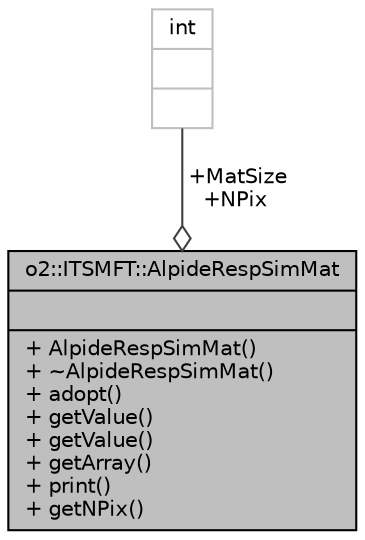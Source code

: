 digraph "o2::ITSMFT::AlpideRespSimMat"
{
 // INTERACTIVE_SVG=YES
  bgcolor="transparent";
  edge [fontname="Helvetica",fontsize="10",labelfontname="Helvetica",labelfontsize="10"];
  node [fontname="Helvetica",fontsize="10",shape=record];
  Node1 [label="{o2::ITSMFT::AlpideRespSimMat\n||+ AlpideRespSimMat()\l+ ~AlpideRespSimMat()\l+ adopt()\l+ getValue()\l+ getValue()\l+ getArray()\l+ print()\l+ getNPix()\l}",height=0.2,width=0.4,color="black", fillcolor="grey75", style="filled" fontcolor="black"];
  Node2 -> Node1 [color="grey25",fontsize="10",style="solid",label=" +MatSize\n+NPix" ,arrowhead="odiamond",fontname="Helvetica"];
  Node2 [label="{int\n||}",height=0.2,width=0.4,color="grey75"];
}
